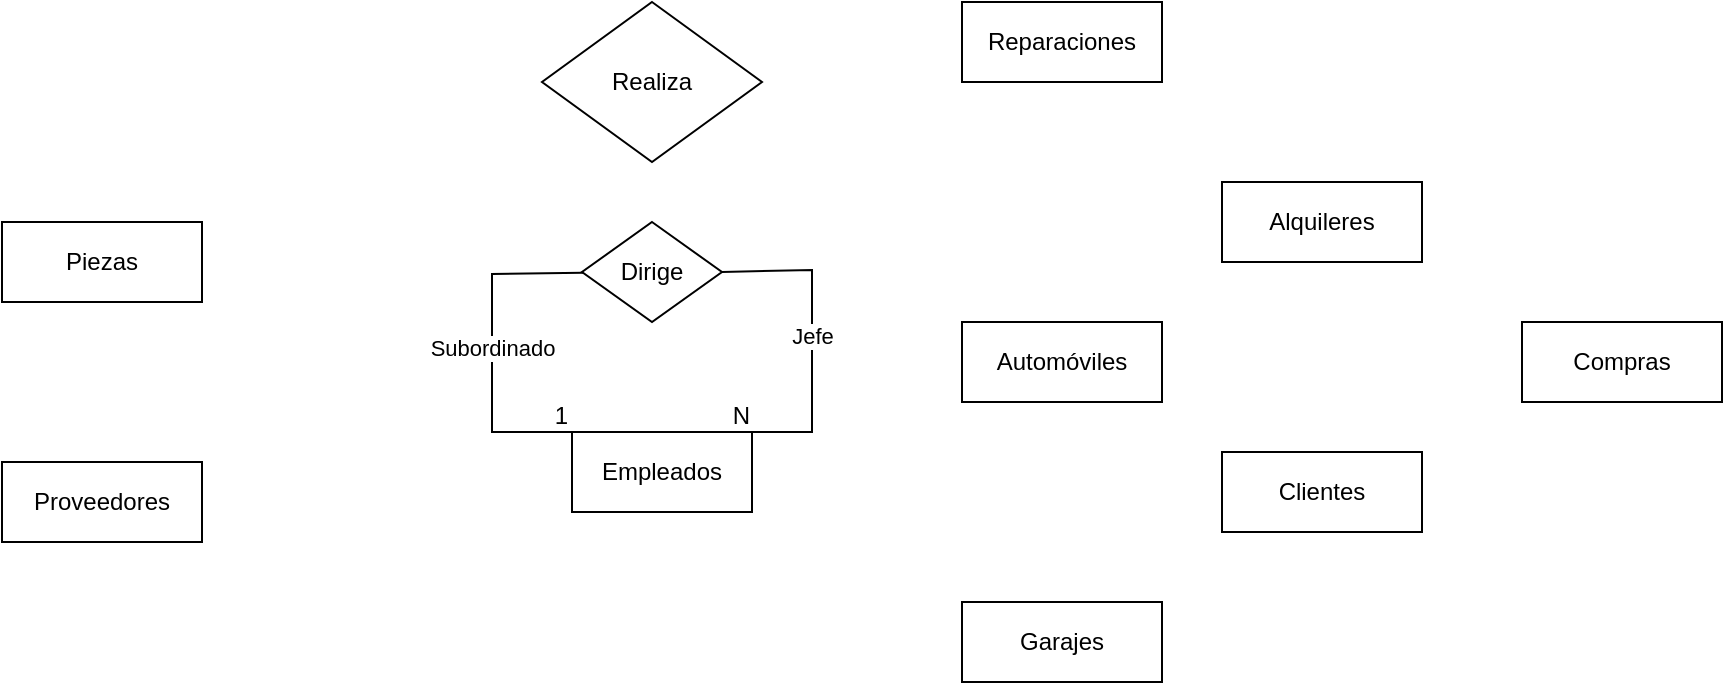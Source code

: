 <mxfile version="24.8.6">
  <diagram name="Página-1" id="gJw8Lhun-Aa-bNbXO7BL">
    <mxGraphModel dx="1089" dy="1056" grid="1" gridSize="10" guides="1" tooltips="1" connect="1" arrows="1" fold="1" page="1" pageScale="1" pageWidth="827" pageHeight="1169" math="0" shadow="0">
      <root>
        <mxCell id="0" />
        <mxCell id="1" parent="0" />
        <mxCell id="eUfo0shMedG3Ke2v0n19-6" value="Compras" style="whiteSpace=wrap;html=1;align=center;" vertex="1" parent="1">
          <mxGeometry x="800" y="480" width="100" height="40" as="geometry" />
        </mxCell>
        <mxCell id="eUfo0shMedG3Ke2v0n19-7" value="Clientes" style="whiteSpace=wrap;html=1;align=center;" vertex="1" parent="1">
          <mxGeometry x="650" y="545" width="100" height="40" as="geometry" />
        </mxCell>
        <mxCell id="eUfo0shMedG3Ke2v0n19-8" value="Alquileres" style="whiteSpace=wrap;html=1;align=center;" vertex="1" parent="1">
          <mxGeometry x="650" y="410" width="100" height="40" as="geometry" />
        </mxCell>
        <mxCell id="eUfo0shMedG3Ke2v0n19-9" value="Piezas" style="whiteSpace=wrap;html=1;align=center;" vertex="1" parent="1">
          <mxGeometry x="40" y="430" width="100" height="40" as="geometry" />
        </mxCell>
        <mxCell id="eUfo0shMedG3Ke2v0n19-10" value="Reparaciones" style="whiteSpace=wrap;html=1;align=center;" vertex="1" parent="1">
          <mxGeometry x="520" y="320" width="100" height="40" as="geometry" />
        </mxCell>
        <mxCell id="eUfo0shMedG3Ke2v0n19-11" value="Automóviles" style="whiteSpace=wrap;html=1;align=center;" vertex="1" parent="1">
          <mxGeometry x="520" y="480" width="100" height="40" as="geometry" />
        </mxCell>
        <mxCell id="eUfo0shMedG3Ke2v0n19-12" value="Proveedores" style="whiteSpace=wrap;html=1;align=center;" vertex="1" parent="1">
          <mxGeometry x="40" y="550" width="100" height="40" as="geometry" />
        </mxCell>
        <mxCell id="eUfo0shMedG3Ke2v0n19-14" value="Garajes" style="whiteSpace=wrap;html=1;align=center;" vertex="1" parent="1">
          <mxGeometry x="520" y="620" width="100" height="40" as="geometry" />
        </mxCell>
        <mxCell id="eUfo0shMedG3Ke2v0n19-15" value="Empleados" style="whiteSpace=wrap;html=1;align=center;" vertex="1" parent="1">
          <mxGeometry x="325" y="535" width="90" height="40" as="geometry" />
        </mxCell>
        <mxCell id="eUfo0shMedG3Ke2v0n19-24" value="Dirige" style="shape=rhombus;perimeter=rhombusPerimeter;whiteSpace=wrap;html=1;align=center;" vertex="1" parent="1">
          <mxGeometry x="330" y="430" width="70" height="50" as="geometry" />
        </mxCell>
        <mxCell id="eUfo0shMedG3Ke2v0n19-36" value="Subordinado" style="endArrow=none;html=1;rounded=0;" edge="1" parent="1" source="eUfo0shMedG3Ke2v0n19-24">
          <mxGeometry relative="1" as="geometry">
            <mxPoint x="285" y="426" as="sourcePoint" />
            <mxPoint x="325" y="535" as="targetPoint" />
            <Array as="points">
              <mxPoint x="285" y="456" />
              <mxPoint x="285" y="535" />
            </Array>
          </mxGeometry>
        </mxCell>
        <mxCell id="eUfo0shMedG3Ke2v0n19-37" value="1" style="resizable=0;html=1;whiteSpace=wrap;align=right;verticalAlign=bottom;" connectable="0" vertex="1" parent="eUfo0shMedG3Ke2v0n19-36">
          <mxGeometry x="1" relative="1" as="geometry" />
        </mxCell>
        <mxCell id="eUfo0shMedG3Ke2v0n19-38" value="Jefe" style="endArrow=none;html=1;rounded=0;entryX=1;entryY=0;entryDx=0;entryDy=0;exitX=1;exitY=0.5;exitDx=0;exitDy=0;" edge="1" parent="1" source="eUfo0shMedG3Ke2v0n19-24" target="eUfo0shMedG3Ke2v0n19-15">
          <mxGeometry x="0.007" relative="1" as="geometry">
            <mxPoint x="415" y="454" as="sourcePoint" />
            <mxPoint x="445" y="526" as="targetPoint" />
            <Array as="points">
              <mxPoint x="445" y="454" />
              <mxPoint x="445" y="535" />
            </Array>
            <mxPoint as="offset" />
          </mxGeometry>
        </mxCell>
        <mxCell id="eUfo0shMedG3Ke2v0n19-39" value="N" style="resizable=0;html=1;whiteSpace=wrap;align=right;verticalAlign=bottom;" connectable="0" vertex="1" parent="eUfo0shMedG3Ke2v0n19-38">
          <mxGeometry x="1" relative="1" as="geometry" />
        </mxCell>
        <mxCell id="eUfo0shMedG3Ke2v0n19-42" style="edgeStyle=orthogonalEdgeStyle;rounded=0;orthogonalLoop=1;jettySize=auto;html=1;exitX=0.5;exitY=1;exitDx=0;exitDy=0;" edge="1" parent="1" source="eUfo0shMedG3Ke2v0n19-10" target="eUfo0shMedG3Ke2v0n19-10">
          <mxGeometry relative="1" as="geometry" />
        </mxCell>
        <mxCell id="eUfo0shMedG3Ke2v0n19-43" value="Realiza" style="shape=rhombus;perimeter=rhombusPerimeter;whiteSpace=wrap;html=1;align=center;" vertex="1" parent="1">
          <mxGeometry x="310" y="320" width="110" height="80" as="geometry" />
        </mxCell>
      </root>
    </mxGraphModel>
  </diagram>
</mxfile>
